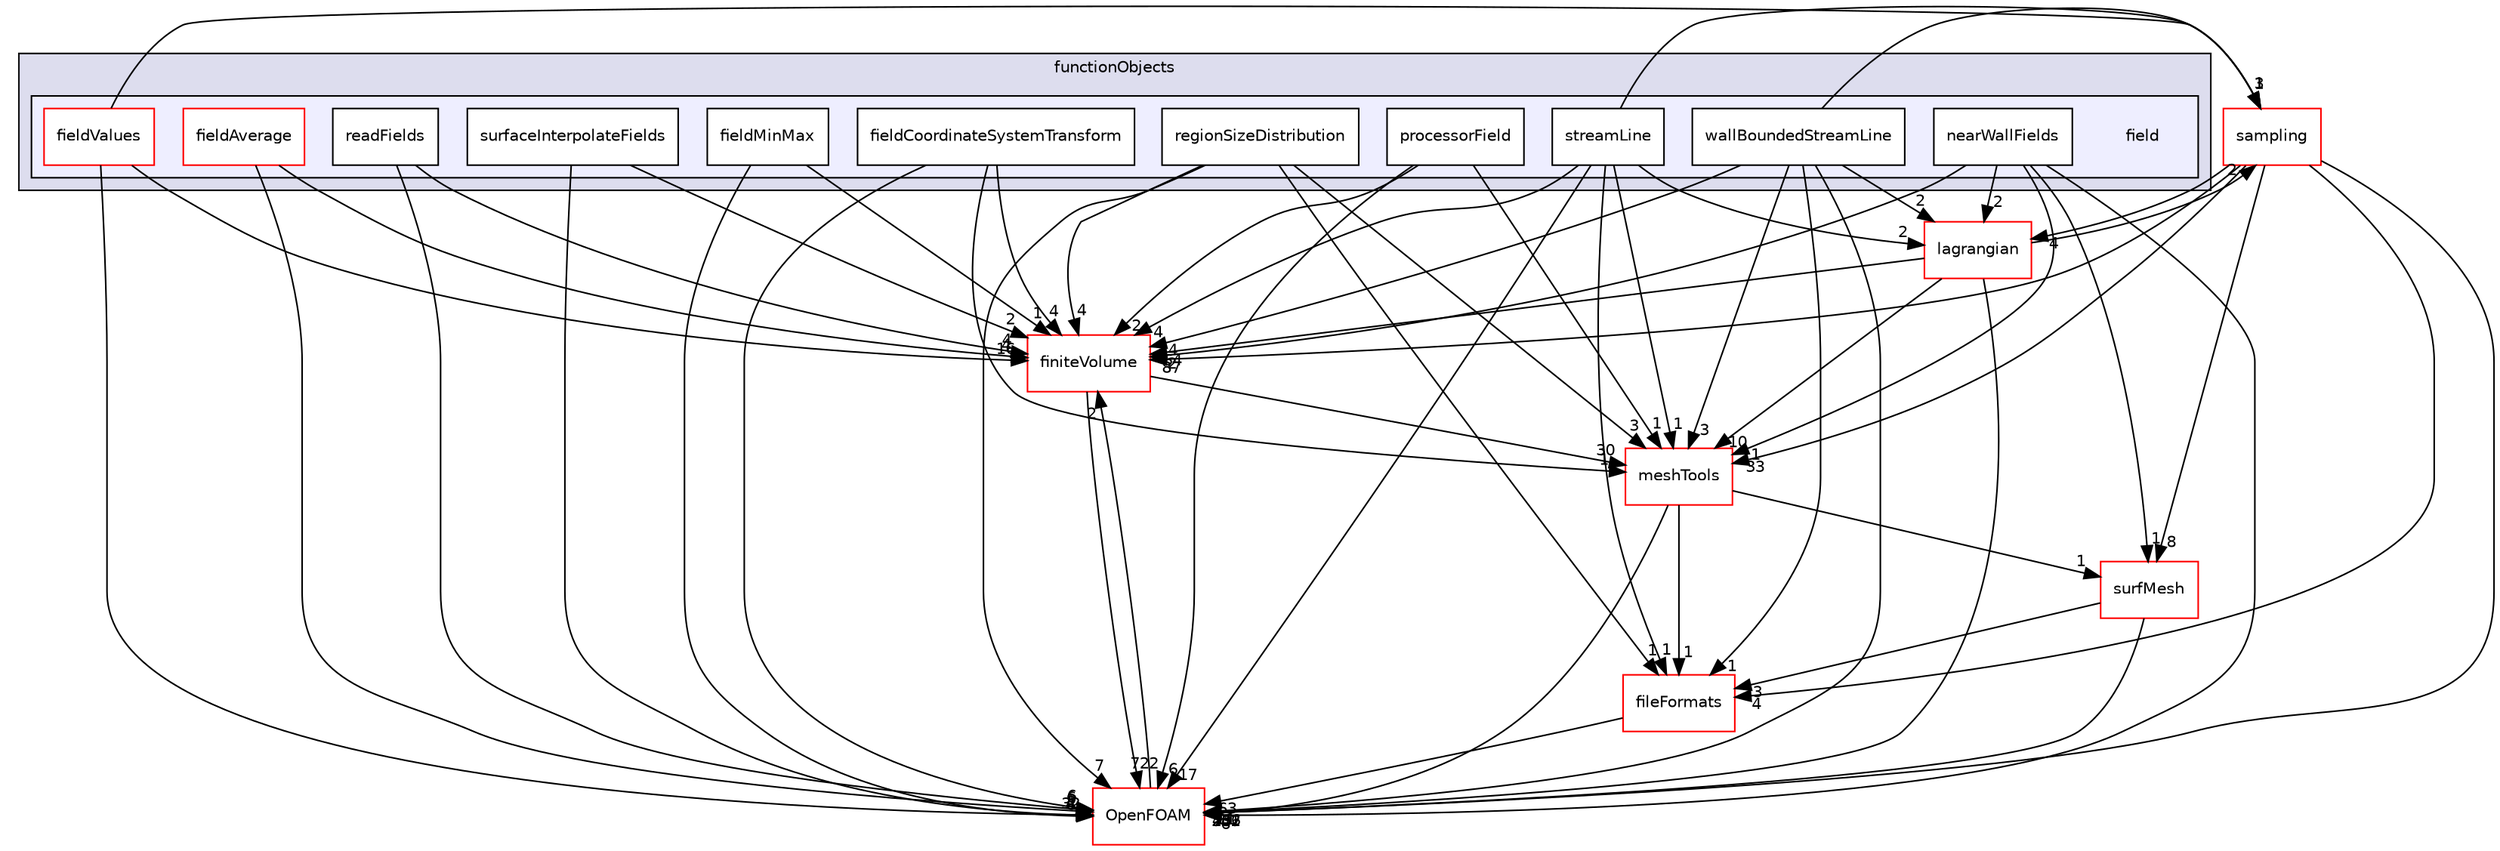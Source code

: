 digraph "src/postProcessing/functionObjects/field" {
  bgcolor=transparent;
  compound=true
  node [ fontsize="10", fontname="Helvetica"];
  edge [ labelfontsize="10", labelfontname="Helvetica"];
  subgraph clusterdir_e82badcb6e86a7406e8ef8dc75ac578f {
    graph [ bgcolor="#ddddee", pencolor="black", label="functionObjects" fontname="Helvetica", fontsize="10", URL="dir_e82badcb6e86a7406e8ef8dc75ac578f.html"]
  subgraph clusterdir_efb3ad8e9cbb3414a44ef268cb98c0b2 {
    graph [ bgcolor="#eeeeff", pencolor="black", label="" URL="dir_efb3ad8e9cbb3414a44ef268cb98c0b2.html"];
    dir_efb3ad8e9cbb3414a44ef268cb98c0b2 [shape=plaintext label="field"];
    dir_ef4eaa5194a1078fc897f7644a8991b3 [shape=box label="fieldAverage" color="red" fillcolor="white" style="filled" URL="dir_ef4eaa5194a1078fc897f7644a8991b3.html"];
    dir_3cf7ed893feab86642c4cf2ee92ffde8 [shape=box label="fieldCoordinateSystemTransform" color="black" fillcolor="white" style="filled" URL="dir_3cf7ed893feab86642c4cf2ee92ffde8.html"];
    dir_8c4f0036dc1dec16e4e411df7bf99af4 [shape=box label="fieldMinMax" color="black" fillcolor="white" style="filled" URL="dir_8c4f0036dc1dec16e4e411df7bf99af4.html"];
    dir_1bce965a5bf38e495a5f169c678f6b15 [shape=box label="fieldValues" color="red" fillcolor="white" style="filled" URL="dir_1bce965a5bf38e495a5f169c678f6b15.html"];
    dir_ca440dd2e8a1549e5e5c8901e36ef057 [shape=box label="nearWallFields" color="black" fillcolor="white" style="filled" URL="dir_ca440dd2e8a1549e5e5c8901e36ef057.html"];
    dir_f0dea0f3df86261af8e38526d2baab8d [shape=box label="processorField" color="black" fillcolor="white" style="filled" URL="dir_f0dea0f3df86261af8e38526d2baab8d.html"];
    dir_63475279e4a8e2b2c211267fdc337bd2 [shape=box label="readFields" color="black" fillcolor="white" style="filled" URL="dir_63475279e4a8e2b2c211267fdc337bd2.html"];
    dir_5f59823d284dcbe7efcbeb6d48c54191 [shape=box label="regionSizeDistribution" color="black" fillcolor="white" style="filled" URL="dir_5f59823d284dcbe7efcbeb6d48c54191.html"];
    dir_bf2215e37b79c28e5625ec10399e93cd [shape=box label="streamLine" color="black" fillcolor="white" style="filled" URL="dir_bf2215e37b79c28e5625ec10399e93cd.html"];
    dir_bc213642e04ad47eda03f259d08b0758 [shape=box label="surfaceInterpolateFields" color="black" fillcolor="white" style="filled" URL="dir_bc213642e04ad47eda03f259d08b0758.html"];
    dir_f05dfdb7022d468543f62b159d05db38 [shape=box label="wallBoundedStreamLine" color="black" fillcolor="white" style="filled" URL="dir_f05dfdb7022d468543f62b159d05db38.html"];
  }
  }
  dir_9bd15774b555cf7259a6fa18f99fe99b [shape=box label="finiteVolume" color="red" URL="dir_9bd15774b555cf7259a6fa18f99fe99b.html"];
  dir_24a3817a3c61c11f04a0a72057522f4f [shape=box label="sampling" color="red" URL="dir_24a3817a3c61c11f04a0a72057522f4f.html"];
  dir_0a88fe22feb23ce5f078a04a1df67721 [shape=box label="surfMesh" color="red" URL="dir_0a88fe22feb23ce5f078a04a1df67721.html"];
  dir_ae30ad0bef50cf391b24c614251bb9fd [shape=box label="meshTools" color="red" URL="dir_ae30ad0bef50cf391b24c614251bb9fd.html"];
  dir_b05602f37bb521a7142c0a3e200b5f35 [shape=box label="fileFormats" color="red" URL="dir_b05602f37bb521a7142c0a3e200b5f35.html"];
  dir_c5473ff19b20e6ec4dfe5c310b3778a8 [shape=box label="OpenFOAM" color="red" URL="dir_c5473ff19b20e6ec4dfe5c310b3778a8.html"];
  dir_f8c25efc4b6f6a8502a42d5af7554d23 [shape=box label="lagrangian" color="red" URL="dir_f8c25efc4b6f6a8502a42d5af7554d23.html"];
  dir_9bd15774b555cf7259a6fa18f99fe99b->dir_ae30ad0bef50cf391b24c614251bb9fd [headlabel="30", labeldistance=1.5 headhref="dir_000881_001727.html"];
  dir_9bd15774b555cf7259a6fa18f99fe99b->dir_c5473ff19b20e6ec4dfe5c310b3778a8 [headlabel="722", labeldistance=1.5 headhref="dir_000881_001873.html"];
  dir_24a3817a3c61c11f04a0a72057522f4f->dir_9bd15774b555cf7259a6fa18f99fe99b [headlabel="87", labeldistance=1.5 headhref="dir_002590_000881.html"];
  dir_24a3817a3c61c11f04a0a72057522f4f->dir_0a88fe22feb23ce5f078a04a1df67721 [headlabel="8", labeldistance=1.5 headhref="dir_002590_002665.html"];
  dir_24a3817a3c61c11f04a0a72057522f4f->dir_ae30ad0bef50cf391b24c614251bb9fd [headlabel="33", labeldistance=1.5 headhref="dir_002590_001727.html"];
  dir_24a3817a3c61c11f04a0a72057522f4f->dir_b05602f37bb521a7142c0a3e200b5f35 [headlabel="4", labeldistance=1.5 headhref="dir_002590_000868.html"];
  dir_24a3817a3c61c11f04a0a72057522f4f->dir_c5473ff19b20e6ec4dfe5c310b3778a8 [headlabel="241", labeldistance=1.5 headhref="dir_002590_001873.html"];
  dir_24a3817a3c61c11f04a0a72057522f4f->dir_f8c25efc4b6f6a8502a42d5af7554d23 [headlabel="4", labeldistance=1.5 headhref="dir_002590_001340.html"];
  dir_63475279e4a8e2b2c211267fdc337bd2->dir_9bd15774b555cf7259a6fa18f99fe99b [headlabel="4", labeldistance=1.5 headhref="dir_002451_000881.html"];
  dir_63475279e4a8e2b2c211267fdc337bd2->dir_c5473ff19b20e6ec4dfe5c310b3778a8 [headlabel="6", labeldistance=1.5 headhref="dir_002451_001873.html"];
  dir_0a88fe22feb23ce5f078a04a1df67721->dir_b05602f37bb521a7142c0a3e200b5f35 [headlabel="3", labeldistance=1.5 headhref="dir_002665_000868.html"];
  dir_0a88fe22feb23ce5f078a04a1df67721->dir_c5473ff19b20e6ec4dfe5c310b3778a8 [headlabel="202", labeldistance=1.5 headhref="dir_002665_001873.html"];
  dir_ae30ad0bef50cf391b24c614251bb9fd->dir_0a88fe22feb23ce5f078a04a1df67721 [headlabel="1", labeldistance=1.5 headhref="dir_001727_002665.html"];
  dir_ae30ad0bef50cf391b24c614251bb9fd->dir_b05602f37bb521a7142c0a3e200b5f35 [headlabel="1", labeldistance=1.5 headhref="dir_001727_000868.html"];
  dir_ae30ad0bef50cf391b24c614251bb9fd->dir_c5473ff19b20e6ec4dfe5c310b3778a8 [headlabel="737", labeldistance=1.5 headhref="dir_001727_001873.html"];
  dir_5f59823d284dcbe7efcbeb6d48c54191->dir_9bd15774b555cf7259a6fa18f99fe99b [headlabel="4", labeldistance=1.5 headhref="dir_002452_000881.html"];
  dir_5f59823d284dcbe7efcbeb6d48c54191->dir_ae30ad0bef50cf391b24c614251bb9fd [headlabel="3", labeldistance=1.5 headhref="dir_002452_001727.html"];
  dir_5f59823d284dcbe7efcbeb6d48c54191->dir_b05602f37bb521a7142c0a3e200b5f35 [headlabel="1", labeldistance=1.5 headhref="dir_002452_000868.html"];
  dir_5f59823d284dcbe7efcbeb6d48c54191->dir_c5473ff19b20e6ec4dfe5c310b3778a8 [headlabel="7", labeldistance=1.5 headhref="dir_002452_001873.html"];
  dir_1bce965a5bf38e495a5f169c678f6b15->dir_9bd15774b555cf7259a6fa18f99fe99b [headlabel="16", labeldistance=1.5 headhref="dir_002444_000881.html"];
  dir_1bce965a5bf38e495a5f169c678f6b15->dir_24a3817a3c61c11f04a0a72057522f4f [headlabel="3", labeldistance=1.5 headhref="dir_002444_002590.html"];
  dir_1bce965a5bf38e495a5f169c678f6b15->dir_c5473ff19b20e6ec4dfe5c310b3778a8 [headlabel="32", labeldistance=1.5 headhref="dir_002444_001873.html"];
  dir_b05602f37bb521a7142c0a3e200b5f35->dir_c5473ff19b20e6ec4dfe5c310b3778a8 [headlabel="63", labeldistance=1.5 headhref="dir_000868_001873.html"];
  dir_f0dea0f3df86261af8e38526d2baab8d->dir_9bd15774b555cf7259a6fa18f99fe99b [headlabel="2", labeldistance=1.5 headhref="dir_002450_000881.html"];
  dir_f0dea0f3df86261af8e38526d2baab8d->dir_ae30ad0bef50cf391b24c614251bb9fd [headlabel="1", labeldistance=1.5 headhref="dir_002450_001727.html"];
  dir_f0dea0f3df86261af8e38526d2baab8d->dir_c5473ff19b20e6ec4dfe5c310b3778a8 [headlabel="6", labeldistance=1.5 headhref="dir_002450_001873.html"];
  dir_f05dfdb7022d468543f62b159d05db38->dir_9bd15774b555cf7259a6fa18f99fe99b [headlabel="4", labeldistance=1.5 headhref="dir_002455_000881.html"];
  dir_f05dfdb7022d468543f62b159d05db38->dir_24a3817a3c61c11f04a0a72057522f4f [headlabel="1", labeldistance=1.5 headhref="dir_002455_002590.html"];
  dir_f05dfdb7022d468543f62b159d05db38->dir_ae30ad0bef50cf391b24c614251bb9fd [headlabel="3", labeldistance=1.5 headhref="dir_002455_001727.html"];
  dir_f05dfdb7022d468543f62b159d05db38->dir_b05602f37bb521a7142c0a3e200b5f35 [headlabel="1", labeldistance=1.5 headhref="dir_002455_000868.html"];
  dir_f05dfdb7022d468543f62b159d05db38->dir_c5473ff19b20e6ec4dfe5c310b3778a8 [headlabel="21", labeldistance=1.5 headhref="dir_002455_001873.html"];
  dir_f05dfdb7022d468543f62b159d05db38->dir_f8c25efc4b6f6a8502a42d5af7554d23 [headlabel="2", labeldistance=1.5 headhref="dir_002455_001340.html"];
  dir_3cf7ed893feab86642c4cf2ee92ffde8->dir_9bd15774b555cf7259a6fa18f99fe99b [headlabel="4", labeldistance=1.5 headhref="dir_002442_000881.html"];
  dir_3cf7ed893feab86642c4cf2ee92ffde8->dir_ae30ad0bef50cf391b24c614251bb9fd [headlabel="1", labeldistance=1.5 headhref="dir_002442_001727.html"];
  dir_3cf7ed893feab86642c4cf2ee92ffde8->dir_c5473ff19b20e6ec4dfe5c310b3778a8 [headlabel="6", labeldistance=1.5 headhref="dir_002442_001873.html"];
  dir_c5473ff19b20e6ec4dfe5c310b3778a8->dir_9bd15774b555cf7259a6fa18f99fe99b [headlabel="2", labeldistance=1.5 headhref="dir_001873_000881.html"];
  dir_bc213642e04ad47eda03f259d08b0758->dir_9bd15774b555cf7259a6fa18f99fe99b [headlabel="2", labeldistance=1.5 headhref="dir_002454_000881.html"];
  dir_bc213642e04ad47eda03f259d08b0758->dir_c5473ff19b20e6ec4dfe5c310b3778a8 [headlabel="4", labeldistance=1.5 headhref="dir_002454_001873.html"];
  dir_ef4eaa5194a1078fc897f7644a8991b3->dir_9bd15774b555cf7259a6fa18f99fe99b [headlabel="4", labeldistance=1.5 headhref="dir_002438_000881.html"];
  dir_ef4eaa5194a1078fc897f7644a8991b3->dir_c5473ff19b20e6ec4dfe5c310b3778a8 [headlabel="9", labeldistance=1.5 headhref="dir_002438_001873.html"];
  dir_ca440dd2e8a1549e5e5c8901e36ef057->dir_9bd15774b555cf7259a6fa18f99fe99b [headlabel="2", labeldistance=1.5 headhref="dir_002449_000881.html"];
  dir_ca440dd2e8a1549e5e5c8901e36ef057->dir_0a88fe22feb23ce5f078a04a1df67721 [headlabel="1", labeldistance=1.5 headhref="dir_002449_002665.html"];
  dir_ca440dd2e8a1549e5e5c8901e36ef057->dir_ae30ad0bef50cf391b24c614251bb9fd [headlabel="1", labeldistance=1.5 headhref="dir_002449_001727.html"];
  dir_ca440dd2e8a1549e5e5c8901e36ef057->dir_c5473ff19b20e6ec4dfe5c310b3778a8 [headlabel="6", labeldistance=1.5 headhref="dir_002449_001873.html"];
  dir_ca440dd2e8a1549e5e5c8901e36ef057->dir_f8c25efc4b6f6a8502a42d5af7554d23 [headlabel="2", labeldistance=1.5 headhref="dir_002449_001340.html"];
  dir_bf2215e37b79c28e5625ec10399e93cd->dir_9bd15774b555cf7259a6fa18f99fe99b [headlabel="4", labeldistance=1.5 headhref="dir_002453_000881.html"];
  dir_bf2215e37b79c28e5625ec10399e93cd->dir_24a3817a3c61c11f04a0a72057522f4f [headlabel="1", labeldistance=1.5 headhref="dir_002453_002590.html"];
  dir_bf2215e37b79c28e5625ec10399e93cd->dir_ae30ad0bef50cf391b24c614251bb9fd [headlabel="1", labeldistance=1.5 headhref="dir_002453_001727.html"];
  dir_bf2215e37b79c28e5625ec10399e93cd->dir_b05602f37bb521a7142c0a3e200b5f35 [headlabel="1", labeldistance=1.5 headhref="dir_002453_000868.html"];
  dir_bf2215e37b79c28e5625ec10399e93cd->dir_c5473ff19b20e6ec4dfe5c310b3778a8 [headlabel="17", labeldistance=1.5 headhref="dir_002453_001873.html"];
  dir_bf2215e37b79c28e5625ec10399e93cd->dir_f8c25efc4b6f6a8502a42d5af7554d23 [headlabel="2", labeldistance=1.5 headhref="dir_002453_001340.html"];
  dir_f8c25efc4b6f6a8502a42d5af7554d23->dir_9bd15774b555cf7259a6fa18f99fe99b [headlabel="64", labeldistance=1.5 headhref="dir_001340_000881.html"];
  dir_f8c25efc4b6f6a8502a42d5af7554d23->dir_24a3817a3c61c11f04a0a72057522f4f [headlabel="2", labeldistance=1.5 headhref="dir_001340_002590.html"];
  dir_f8c25efc4b6f6a8502a42d5af7554d23->dir_ae30ad0bef50cf391b24c614251bb9fd [headlabel="10", labeldistance=1.5 headhref="dir_001340_001727.html"];
  dir_f8c25efc4b6f6a8502a42d5af7554d23->dir_c5473ff19b20e6ec4dfe5c310b3778a8 [headlabel="436", labeldistance=1.5 headhref="dir_001340_001873.html"];
  dir_8c4f0036dc1dec16e4e411df7bf99af4->dir_9bd15774b555cf7259a6fa18f99fe99b [headlabel="1", labeldistance=1.5 headhref="dir_002443_000881.html"];
  dir_8c4f0036dc1dec16e4e411df7bf99af4->dir_c5473ff19b20e6ec4dfe5c310b3778a8 [headlabel="6", labeldistance=1.5 headhref="dir_002443_001873.html"];
}

